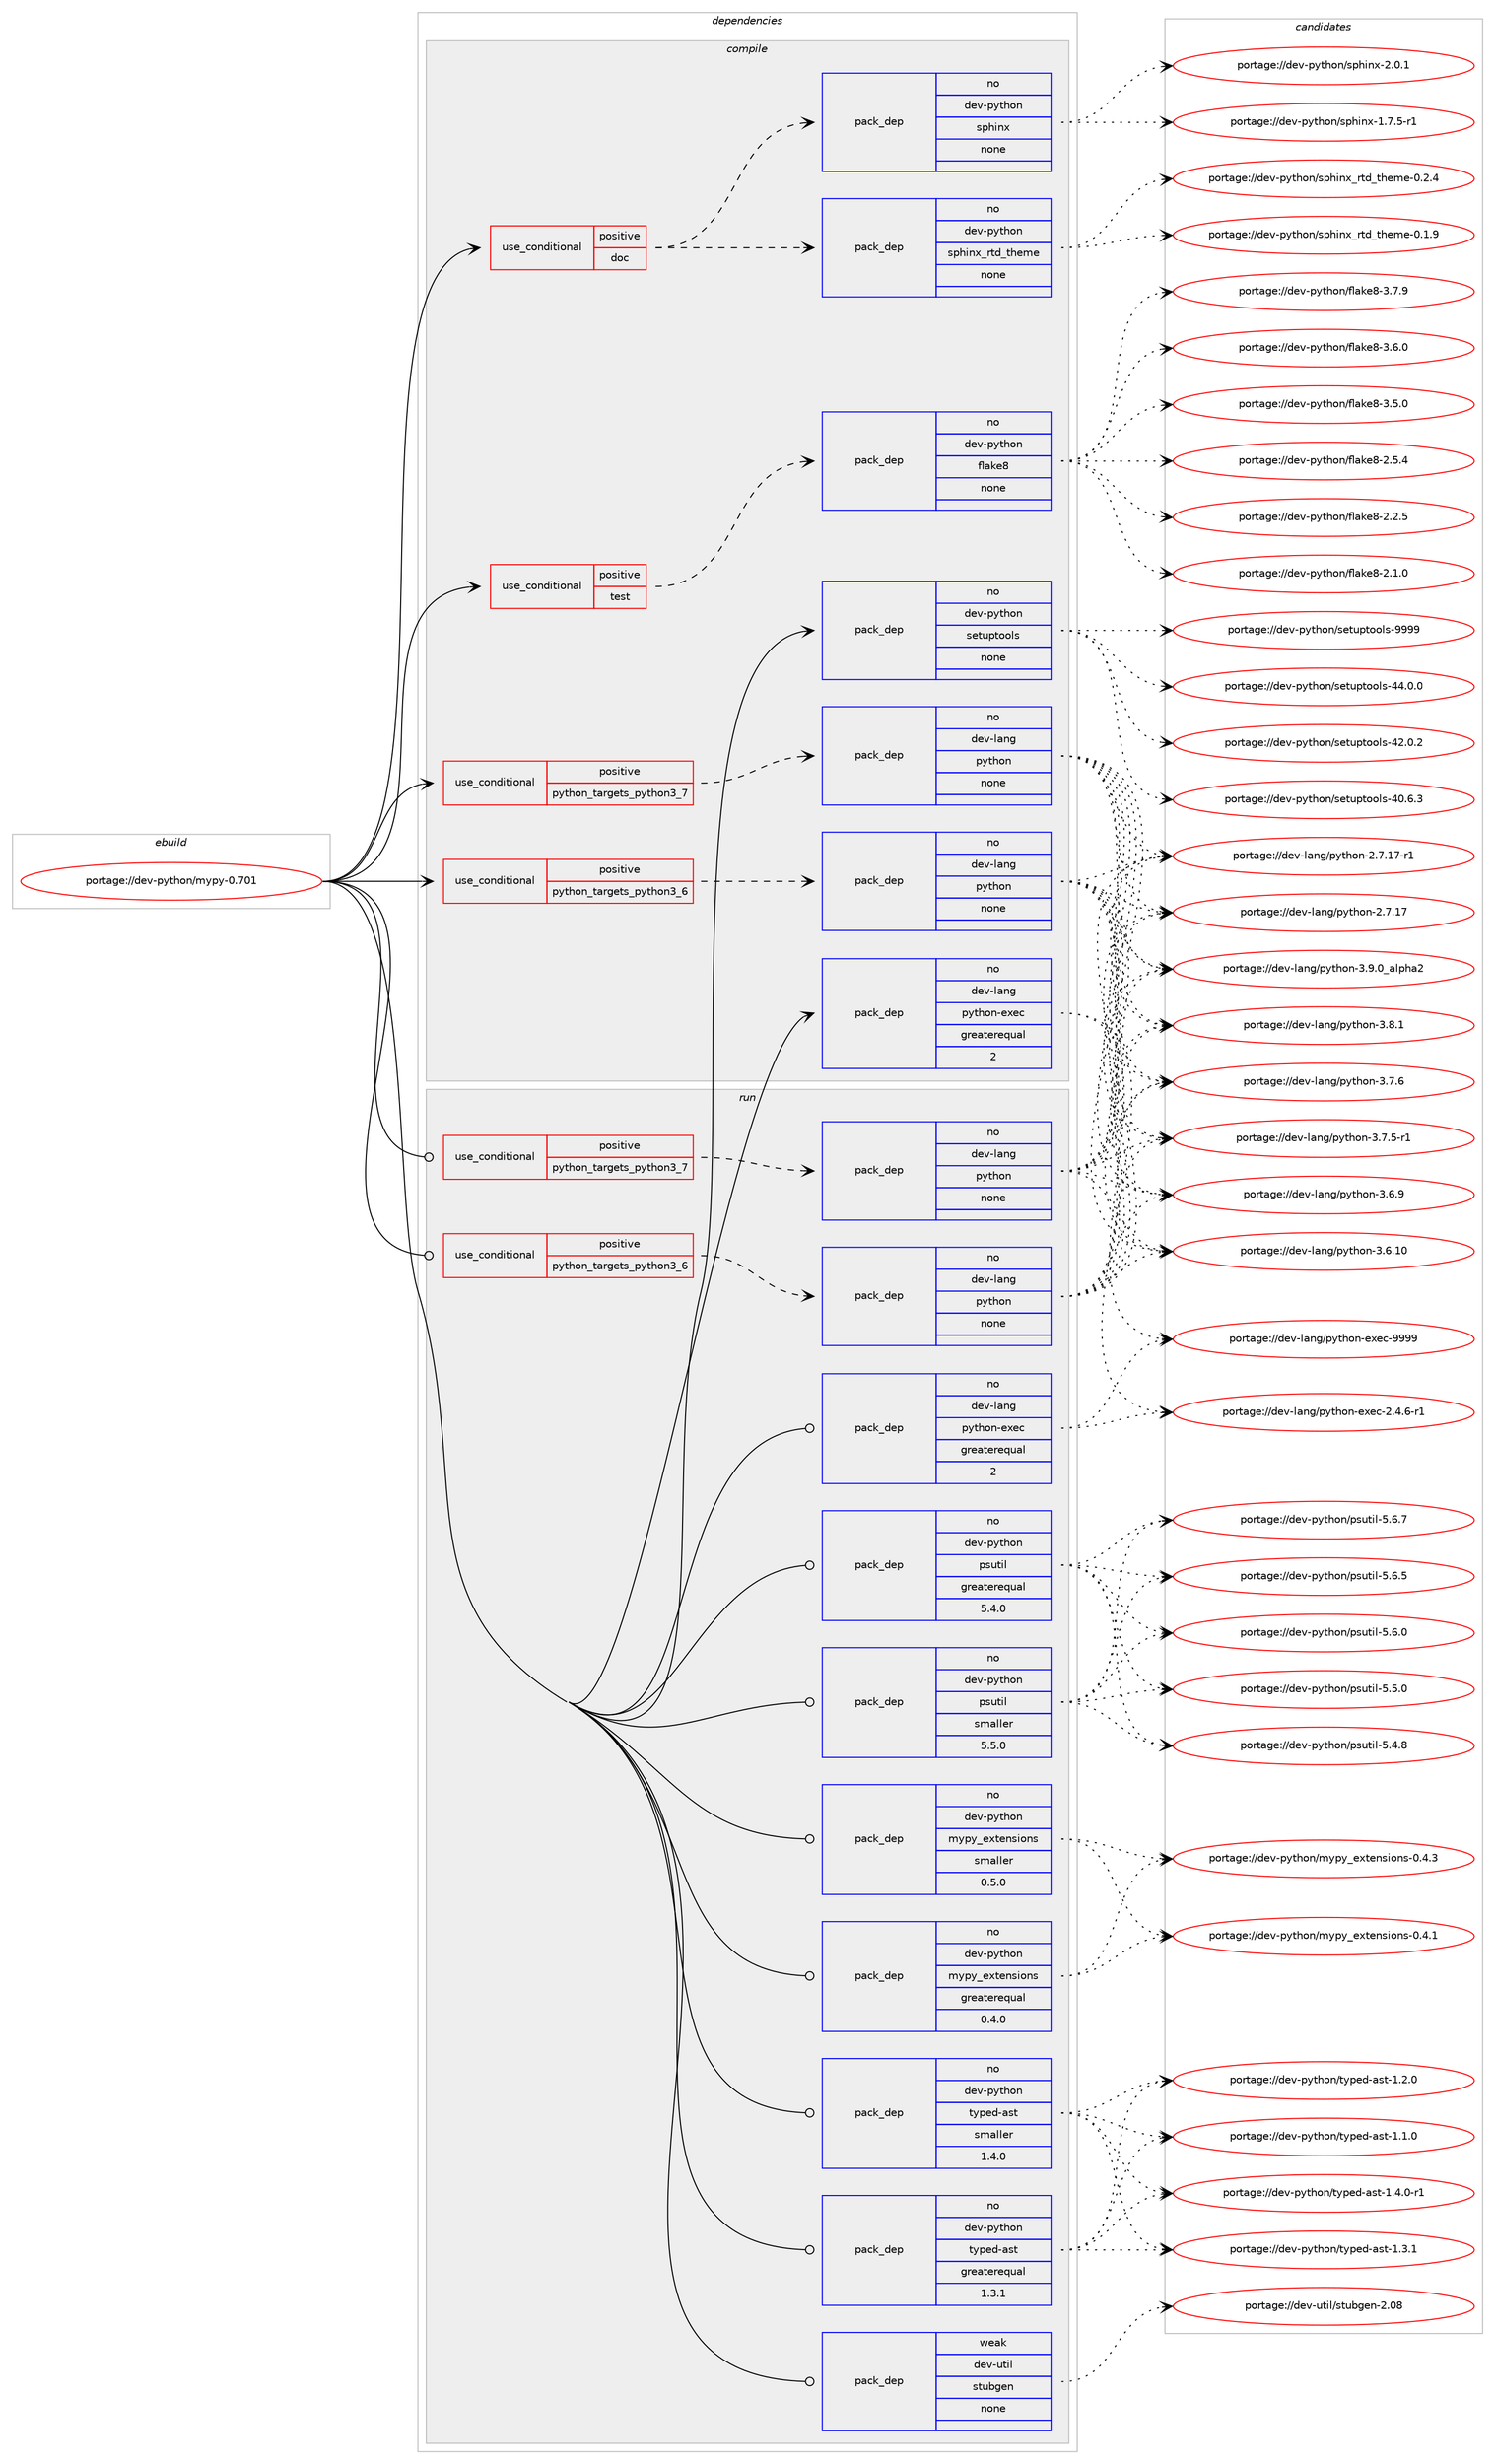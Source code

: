 digraph prolog {

# *************
# Graph options
# *************

newrank=true;
concentrate=true;
compound=true;
graph [rankdir=LR,fontname=Helvetica,fontsize=10,ranksep=1.5];#, ranksep=2.5, nodesep=0.2];
edge  [arrowhead=vee];
node  [fontname=Helvetica,fontsize=10];

# **********
# The ebuild
# **********

subgraph cluster_leftcol {
color=gray;
label=<<i>ebuild</i>>;
id [label="portage://dev-python/mypy-0.701", color=red, width=4, href="../dev-python/mypy-0.701.svg"];
}

# ****************
# The dependencies
# ****************

subgraph cluster_midcol {
color=gray;
label=<<i>dependencies</i>>;
subgraph cluster_compile {
fillcolor="#eeeeee";
style=filled;
label=<<i>compile</i>>;
subgraph cond112651 {
dependency449580 [label=<<TABLE BORDER="0" CELLBORDER="1" CELLSPACING="0" CELLPADDING="4"><TR><TD ROWSPAN="3" CELLPADDING="10">use_conditional</TD></TR><TR><TD>positive</TD></TR><TR><TD>doc</TD></TR></TABLE>>, shape=none, color=red];
subgraph pack331949 {
dependency449581 [label=<<TABLE BORDER="0" CELLBORDER="1" CELLSPACING="0" CELLPADDING="4" WIDTH="220"><TR><TD ROWSPAN="6" CELLPADDING="30">pack_dep</TD></TR><TR><TD WIDTH="110">no</TD></TR><TR><TD>dev-python</TD></TR><TR><TD>sphinx</TD></TR><TR><TD>none</TD></TR><TR><TD></TD></TR></TABLE>>, shape=none, color=blue];
}
dependency449580:e -> dependency449581:w [weight=20,style="dashed",arrowhead="vee"];
subgraph pack331950 {
dependency449582 [label=<<TABLE BORDER="0" CELLBORDER="1" CELLSPACING="0" CELLPADDING="4" WIDTH="220"><TR><TD ROWSPAN="6" CELLPADDING="30">pack_dep</TD></TR><TR><TD WIDTH="110">no</TD></TR><TR><TD>dev-python</TD></TR><TR><TD>sphinx_rtd_theme</TD></TR><TR><TD>none</TD></TR><TR><TD></TD></TR></TABLE>>, shape=none, color=blue];
}
dependency449580:e -> dependency449582:w [weight=20,style="dashed",arrowhead="vee"];
}
id:e -> dependency449580:w [weight=20,style="solid",arrowhead="vee"];
subgraph cond112652 {
dependency449583 [label=<<TABLE BORDER="0" CELLBORDER="1" CELLSPACING="0" CELLPADDING="4"><TR><TD ROWSPAN="3" CELLPADDING="10">use_conditional</TD></TR><TR><TD>positive</TD></TR><TR><TD>python_targets_python3_6</TD></TR></TABLE>>, shape=none, color=red];
subgraph pack331951 {
dependency449584 [label=<<TABLE BORDER="0" CELLBORDER="1" CELLSPACING="0" CELLPADDING="4" WIDTH="220"><TR><TD ROWSPAN="6" CELLPADDING="30">pack_dep</TD></TR><TR><TD WIDTH="110">no</TD></TR><TR><TD>dev-lang</TD></TR><TR><TD>python</TD></TR><TR><TD>none</TD></TR><TR><TD></TD></TR></TABLE>>, shape=none, color=blue];
}
dependency449583:e -> dependency449584:w [weight=20,style="dashed",arrowhead="vee"];
}
id:e -> dependency449583:w [weight=20,style="solid",arrowhead="vee"];
subgraph cond112653 {
dependency449585 [label=<<TABLE BORDER="0" CELLBORDER="1" CELLSPACING="0" CELLPADDING="4"><TR><TD ROWSPAN="3" CELLPADDING="10">use_conditional</TD></TR><TR><TD>positive</TD></TR><TR><TD>python_targets_python3_7</TD></TR></TABLE>>, shape=none, color=red];
subgraph pack331952 {
dependency449586 [label=<<TABLE BORDER="0" CELLBORDER="1" CELLSPACING="0" CELLPADDING="4" WIDTH="220"><TR><TD ROWSPAN="6" CELLPADDING="30">pack_dep</TD></TR><TR><TD WIDTH="110">no</TD></TR><TR><TD>dev-lang</TD></TR><TR><TD>python</TD></TR><TR><TD>none</TD></TR><TR><TD></TD></TR></TABLE>>, shape=none, color=blue];
}
dependency449585:e -> dependency449586:w [weight=20,style="dashed",arrowhead="vee"];
}
id:e -> dependency449585:w [weight=20,style="solid",arrowhead="vee"];
subgraph cond112654 {
dependency449587 [label=<<TABLE BORDER="0" CELLBORDER="1" CELLSPACING="0" CELLPADDING="4"><TR><TD ROWSPAN="3" CELLPADDING="10">use_conditional</TD></TR><TR><TD>positive</TD></TR><TR><TD>test</TD></TR></TABLE>>, shape=none, color=red];
subgraph pack331953 {
dependency449588 [label=<<TABLE BORDER="0" CELLBORDER="1" CELLSPACING="0" CELLPADDING="4" WIDTH="220"><TR><TD ROWSPAN="6" CELLPADDING="30">pack_dep</TD></TR><TR><TD WIDTH="110">no</TD></TR><TR><TD>dev-python</TD></TR><TR><TD>flake8</TD></TR><TR><TD>none</TD></TR><TR><TD></TD></TR></TABLE>>, shape=none, color=blue];
}
dependency449587:e -> dependency449588:w [weight=20,style="dashed",arrowhead="vee"];
}
id:e -> dependency449587:w [weight=20,style="solid",arrowhead="vee"];
subgraph pack331954 {
dependency449589 [label=<<TABLE BORDER="0" CELLBORDER="1" CELLSPACING="0" CELLPADDING="4" WIDTH="220"><TR><TD ROWSPAN="6" CELLPADDING="30">pack_dep</TD></TR><TR><TD WIDTH="110">no</TD></TR><TR><TD>dev-lang</TD></TR><TR><TD>python-exec</TD></TR><TR><TD>greaterequal</TD></TR><TR><TD>2</TD></TR></TABLE>>, shape=none, color=blue];
}
id:e -> dependency449589:w [weight=20,style="solid",arrowhead="vee"];
subgraph pack331955 {
dependency449590 [label=<<TABLE BORDER="0" CELLBORDER="1" CELLSPACING="0" CELLPADDING="4" WIDTH="220"><TR><TD ROWSPAN="6" CELLPADDING="30">pack_dep</TD></TR><TR><TD WIDTH="110">no</TD></TR><TR><TD>dev-python</TD></TR><TR><TD>setuptools</TD></TR><TR><TD>none</TD></TR><TR><TD></TD></TR></TABLE>>, shape=none, color=blue];
}
id:e -> dependency449590:w [weight=20,style="solid",arrowhead="vee"];
}
subgraph cluster_compileandrun {
fillcolor="#eeeeee";
style=filled;
label=<<i>compile and run</i>>;
}
subgraph cluster_run {
fillcolor="#eeeeee";
style=filled;
label=<<i>run</i>>;
subgraph cond112655 {
dependency449591 [label=<<TABLE BORDER="0" CELLBORDER="1" CELLSPACING="0" CELLPADDING="4"><TR><TD ROWSPAN="3" CELLPADDING="10">use_conditional</TD></TR><TR><TD>positive</TD></TR><TR><TD>python_targets_python3_6</TD></TR></TABLE>>, shape=none, color=red];
subgraph pack331956 {
dependency449592 [label=<<TABLE BORDER="0" CELLBORDER="1" CELLSPACING="0" CELLPADDING="4" WIDTH="220"><TR><TD ROWSPAN="6" CELLPADDING="30">pack_dep</TD></TR><TR><TD WIDTH="110">no</TD></TR><TR><TD>dev-lang</TD></TR><TR><TD>python</TD></TR><TR><TD>none</TD></TR><TR><TD></TD></TR></TABLE>>, shape=none, color=blue];
}
dependency449591:e -> dependency449592:w [weight=20,style="dashed",arrowhead="vee"];
}
id:e -> dependency449591:w [weight=20,style="solid",arrowhead="odot"];
subgraph cond112656 {
dependency449593 [label=<<TABLE BORDER="0" CELLBORDER="1" CELLSPACING="0" CELLPADDING="4"><TR><TD ROWSPAN="3" CELLPADDING="10">use_conditional</TD></TR><TR><TD>positive</TD></TR><TR><TD>python_targets_python3_7</TD></TR></TABLE>>, shape=none, color=red];
subgraph pack331957 {
dependency449594 [label=<<TABLE BORDER="0" CELLBORDER="1" CELLSPACING="0" CELLPADDING="4" WIDTH="220"><TR><TD ROWSPAN="6" CELLPADDING="30">pack_dep</TD></TR><TR><TD WIDTH="110">no</TD></TR><TR><TD>dev-lang</TD></TR><TR><TD>python</TD></TR><TR><TD>none</TD></TR><TR><TD></TD></TR></TABLE>>, shape=none, color=blue];
}
dependency449593:e -> dependency449594:w [weight=20,style="dashed",arrowhead="vee"];
}
id:e -> dependency449593:w [weight=20,style="solid",arrowhead="odot"];
subgraph pack331958 {
dependency449595 [label=<<TABLE BORDER="0" CELLBORDER="1" CELLSPACING="0" CELLPADDING="4" WIDTH="220"><TR><TD ROWSPAN="6" CELLPADDING="30">pack_dep</TD></TR><TR><TD WIDTH="110">no</TD></TR><TR><TD>dev-lang</TD></TR><TR><TD>python-exec</TD></TR><TR><TD>greaterequal</TD></TR><TR><TD>2</TD></TR></TABLE>>, shape=none, color=blue];
}
id:e -> dependency449595:w [weight=20,style="solid",arrowhead="odot"];
subgraph pack331959 {
dependency449596 [label=<<TABLE BORDER="0" CELLBORDER="1" CELLSPACING="0" CELLPADDING="4" WIDTH="220"><TR><TD ROWSPAN="6" CELLPADDING="30">pack_dep</TD></TR><TR><TD WIDTH="110">no</TD></TR><TR><TD>dev-python</TD></TR><TR><TD>mypy_extensions</TD></TR><TR><TD>greaterequal</TD></TR><TR><TD>0.4.0</TD></TR></TABLE>>, shape=none, color=blue];
}
id:e -> dependency449596:w [weight=20,style="solid",arrowhead="odot"];
subgraph pack331960 {
dependency449597 [label=<<TABLE BORDER="0" CELLBORDER="1" CELLSPACING="0" CELLPADDING="4" WIDTH="220"><TR><TD ROWSPAN="6" CELLPADDING="30">pack_dep</TD></TR><TR><TD WIDTH="110">no</TD></TR><TR><TD>dev-python</TD></TR><TR><TD>mypy_extensions</TD></TR><TR><TD>smaller</TD></TR><TR><TD>0.5.0</TD></TR></TABLE>>, shape=none, color=blue];
}
id:e -> dependency449597:w [weight=20,style="solid",arrowhead="odot"];
subgraph pack331961 {
dependency449598 [label=<<TABLE BORDER="0" CELLBORDER="1" CELLSPACING="0" CELLPADDING="4" WIDTH="220"><TR><TD ROWSPAN="6" CELLPADDING="30">pack_dep</TD></TR><TR><TD WIDTH="110">no</TD></TR><TR><TD>dev-python</TD></TR><TR><TD>psutil</TD></TR><TR><TD>greaterequal</TD></TR><TR><TD>5.4.0</TD></TR></TABLE>>, shape=none, color=blue];
}
id:e -> dependency449598:w [weight=20,style="solid",arrowhead="odot"];
subgraph pack331962 {
dependency449599 [label=<<TABLE BORDER="0" CELLBORDER="1" CELLSPACING="0" CELLPADDING="4" WIDTH="220"><TR><TD ROWSPAN="6" CELLPADDING="30">pack_dep</TD></TR><TR><TD WIDTH="110">no</TD></TR><TR><TD>dev-python</TD></TR><TR><TD>psutil</TD></TR><TR><TD>smaller</TD></TR><TR><TD>5.5.0</TD></TR></TABLE>>, shape=none, color=blue];
}
id:e -> dependency449599:w [weight=20,style="solid",arrowhead="odot"];
subgraph pack331963 {
dependency449600 [label=<<TABLE BORDER="0" CELLBORDER="1" CELLSPACING="0" CELLPADDING="4" WIDTH="220"><TR><TD ROWSPAN="6" CELLPADDING="30">pack_dep</TD></TR><TR><TD WIDTH="110">no</TD></TR><TR><TD>dev-python</TD></TR><TR><TD>typed-ast</TD></TR><TR><TD>greaterequal</TD></TR><TR><TD>1.3.1</TD></TR></TABLE>>, shape=none, color=blue];
}
id:e -> dependency449600:w [weight=20,style="solid",arrowhead="odot"];
subgraph pack331964 {
dependency449601 [label=<<TABLE BORDER="0" CELLBORDER="1" CELLSPACING="0" CELLPADDING="4" WIDTH="220"><TR><TD ROWSPAN="6" CELLPADDING="30">pack_dep</TD></TR><TR><TD WIDTH="110">no</TD></TR><TR><TD>dev-python</TD></TR><TR><TD>typed-ast</TD></TR><TR><TD>smaller</TD></TR><TR><TD>1.4.0</TD></TR></TABLE>>, shape=none, color=blue];
}
id:e -> dependency449601:w [weight=20,style="solid",arrowhead="odot"];
subgraph pack331965 {
dependency449602 [label=<<TABLE BORDER="0" CELLBORDER="1" CELLSPACING="0" CELLPADDING="4" WIDTH="220"><TR><TD ROWSPAN="6" CELLPADDING="30">pack_dep</TD></TR><TR><TD WIDTH="110">weak</TD></TR><TR><TD>dev-util</TD></TR><TR><TD>stubgen</TD></TR><TR><TD>none</TD></TR><TR><TD></TD></TR></TABLE>>, shape=none, color=blue];
}
id:e -> dependency449602:w [weight=20,style="solid",arrowhead="odot"];
}
}

# **************
# The candidates
# **************

subgraph cluster_choices {
rank=same;
color=gray;
label=<<i>candidates</i>>;

subgraph choice331949 {
color=black;
nodesep=1;
choice1001011184511212111610411111047115112104105110120455046484649 [label="portage://dev-python/sphinx-2.0.1", color=red, width=4,href="../dev-python/sphinx-2.0.1.svg"];
choice10010111845112121116104111110471151121041051101204549465546534511449 [label="portage://dev-python/sphinx-1.7.5-r1", color=red, width=4,href="../dev-python/sphinx-1.7.5-r1.svg"];
dependency449581:e -> choice1001011184511212111610411111047115112104105110120455046484649:w [style=dotted,weight="100"];
dependency449581:e -> choice10010111845112121116104111110471151121041051101204549465546534511449:w [style=dotted,weight="100"];
}
subgraph choice331950 {
color=black;
nodesep=1;
choice10010111845112121116104111110471151121041051101209511411610095116104101109101454846504652 [label="portage://dev-python/sphinx_rtd_theme-0.2.4", color=red, width=4,href="../dev-python/sphinx_rtd_theme-0.2.4.svg"];
choice10010111845112121116104111110471151121041051101209511411610095116104101109101454846494657 [label="portage://dev-python/sphinx_rtd_theme-0.1.9", color=red, width=4,href="../dev-python/sphinx_rtd_theme-0.1.9.svg"];
dependency449582:e -> choice10010111845112121116104111110471151121041051101209511411610095116104101109101454846504652:w [style=dotted,weight="100"];
dependency449582:e -> choice10010111845112121116104111110471151121041051101209511411610095116104101109101454846494657:w [style=dotted,weight="100"];
}
subgraph choice331951 {
color=black;
nodesep=1;
choice10010111845108971101034711212111610411111045514657464895971081121049750 [label="portage://dev-lang/python-3.9.0_alpha2", color=red, width=4,href="../dev-lang/python-3.9.0_alpha2.svg"];
choice100101118451089711010347112121116104111110455146564649 [label="portage://dev-lang/python-3.8.1", color=red, width=4,href="../dev-lang/python-3.8.1.svg"];
choice100101118451089711010347112121116104111110455146554654 [label="portage://dev-lang/python-3.7.6", color=red, width=4,href="../dev-lang/python-3.7.6.svg"];
choice1001011184510897110103471121211161041111104551465546534511449 [label="portage://dev-lang/python-3.7.5-r1", color=red, width=4,href="../dev-lang/python-3.7.5-r1.svg"];
choice100101118451089711010347112121116104111110455146544657 [label="portage://dev-lang/python-3.6.9", color=red, width=4,href="../dev-lang/python-3.6.9.svg"];
choice10010111845108971101034711212111610411111045514654464948 [label="portage://dev-lang/python-3.6.10", color=red, width=4,href="../dev-lang/python-3.6.10.svg"];
choice100101118451089711010347112121116104111110455046554649554511449 [label="portage://dev-lang/python-2.7.17-r1", color=red, width=4,href="../dev-lang/python-2.7.17-r1.svg"];
choice10010111845108971101034711212111610411111045504655464955 [label="portage://dev-lang/python-2.7.17", color=red, width=4,href="../dev-lang/python-2.7.17.svg"];
dependency449584:e -> choice10010111845108971101034711212111610411111045514657464895971081121049750:w [style=dotted,weight="100"];
dependency449584:e -> choice100101118451089711010347112121116104111110455146564649:w [style=dotted,weight="100"];
dependency449584:e -> choice100101118451089711010347112121116104111110455146554654:w [style=dotted,weight="100"];
dependency449584:e -> choice1001011184510897110103471121211161041111104551465546534511449:w [style=dotted,weight="100"];
dependency449584:e -> choice100101118451089711010347112121116104111110455146544657:w [style=dotted,weight="100"];
dependency449584:e -> choice10010111845108971101034711212111610411111045514654464948:w [style=dotted,weight="100"];
dependency449584:e -> choice100101118451089711010347112121116104111110455046554649554511449:w [style=dotted,weight="100"];
dependency449584:e -> choice10010111845108971101034711212111610411111045504655464955:w [style=dotted,weight="100"];
}
subgraph choice331952 {
color=black;
nodesep=1;
choice10010111845108971101034711212111610411111045514657464895971081121049750 [label="portage://dev-lang/python-3.9.0_alpha2", color=red, width=4,href="../dev-lang/python-3.9.0_alpha2.svg"];
choice100101118451089711010347112121116104111110455146564649 [label="portage://dev-lang/python-3.8.1", color=red, width=4,href="../dev-lang/python-3.8.1.svg"];
choice100101118451089711010347112121116104111110455146554654 [label="portage://dev-lang/python-3.7.6", color=red, width=4,href="../dev-lang/python-3.7.6.svg"];
choice1001011184510897110103471121211161041111104551465546534511449 [label="portage://dev-lang/python-3.7.5-r1", color=red, width=4,href="../dev-lang/python-3.7.5-r1.svg"];
choice100101118451089711010347112121116104111110455146544657 [label="portage://dev-lang/python-3.6.9", color=red, width=4,href="../dev-lang/python-3.6.9.svg"];
choice10010111845108971101034711212111610411111045514654464948 [label="portage://dev-lang/python-3.6.10", color=red, width=4,href="../dev-lang/python-3.6.10.svg"];
choice100101118451089711010347112121116104111110455046554649554511449 [label="portage://dev-lang/python-2.7.17-r1", color=red, width=4,href="../dev-lang/python-2.7.17-r1.svg"];
choice10010111845108971101034711212111610411111045504655464955 [label="portage://dev-lang/python-2.7.17", color=red, width=4,href="../dev-lang/python-2.7.17.svg"];
dependency449586:e -> choice10010111845108971101034711212111610411111045514657464895971081121049750:w [style=dotted,weight="100"];
dependency449586:e -> choice100101118451089711010347112121116104111110455146564649:w [style=dotted,weight="100"];
dependency449586:e -> choice100101118451089711010347112121116104111110455146554654:w [style=dotted,weight="100"];
dependency449586:e -> choice1001011184510897110103471121211161041111104551465546534511449:w [style=dotted,weight="100"];
dependency449586:e -> choice100101118451089711010347112121116104111110455146544657:w [style=dotted,weight="100"];
dependency449586:e -> choice10010111845108971101034711212111610411111045514654464948:w [style=dotted,weight="100"];
dependency449586:e -> choice100101118451089711010347112121116104111110455046554649554511449:w [style=dotted,weight="100"];
dependency449586:e -> choice10010111845108971101034711212111610411111045504655464955:w [style=dotted,weight="100"];
}
subgraph choice331953 {
color=black;
nodesep=1;
choice10010111845112121116104111110471021089710710156455146554657 [label="portage://dev-python/flake8-3.7.9", color=red, width=4,href="../dev-python/flake8-3.7.9.svg"];
choice10010111845112121116104111110471021089710710156455146544648 [label="portage://dev-python/flake8-3.6.0", color=red, width=4,href="../dev-python/flake8-3.6.0.svg"];
choice10010111845112121116104111110471021089710710156455146534648 [label="portage://dev-python/flake8-3.5.0", color=red, width=4,href="../dev-python/flake8-3.5.0.svg"];
choice10010111845112121116104111110471021089710710156455046534652 [label="portage://dev-python/flake8-2.5.4", color=red, width=4,href="../dev-python/flake8-2.5.4.svg"];
choice10010111845112121116104111110471021089710710156455046504653 [label="portage://dev-python/flake8-2.2.5", color=red, width=4,href="../dev-python/flake8-2.2.5.svg"];
choice10010111845112121116104111110471021089710710156455046494648 [label="portage://dev-python/flake8-2.1.0", color=red, width=4,href="../dev-python/flake8-2.1.0.svg"];
dependency449588:e -> choice10010111845112121116104111110471021089710710156455146554657:w [style=dotted,weight="100"];
dependency449588:e -> choice10010111845112121116104111110471021089710710156455146544648:w [style=dotted,weight="100"];
dependency449588:e -> choice10010111845112121116104111110471021089710710156455146534648:w [style=dotted,weight="100"];
dependency449588:e -> choice10010111845112121116104111110471021089710710156455046534652:w [style=dotted,weight="100"];
dependency449588:e -> choice10010111845112121116104111110471021089710710156455046504653:w [style=dotted,weight="100"];
dependency449588:e -> choice10010111845112121116104111110471021089710710156455046494648:w [style=dotted,weight="100"];
}
subgraph choice331954 {
color=black;
nodesep=1;
choice10010111845108971101034711212111610411111045101120101994557575757 [label="portage://dev-lang/python-exec-9999", color=red, width=4,href="../dev-lang/python-exec-9999.svg"];
choice10010111845108971101034711212111610411111045101120101994550465246544511449 [label="portage://dev-lang/python-exec-2.4.6-r1", color=red, width=4,href="../dev-lang/python-exec-2.4.6-r1.svg"];
dependency449589:e -> choice10010111845108971101034711212111610411111045101120101994557575757:w [style=dotted,weight="100"];
dependency449589:e -> choice10010111845108971101034711212111610411111045101120101994550465246544511449:w [style=dotted,weight="100"];
}
subgraph choice331955 {
color=black;
nodesep=1;
choice10010111845112121116104111110471151011161171121161111111081154557575757 [label="portage://dev-python/setuptools-9999", color=red, width=4,href="../dev-python/setuptools-9999.svg"];
choice100101118451121211161041111104711510111611711211611111110811545525246484648 [label="portage://dev-python/setuptools-44.0.0", color=red, width=4,href="../dev-python/setuptools-44.0.0.svg"];
choice100101118451121211161041111104711510111611711211611111110811545525046484650 [label="portage://dev-python/setuptools-42.0.2", color=red, width=4,href="../dev-python/setuptools-42.0.2.svg"];
choice100101118451121211161041111104711510111611711211611111110811545524846544651 [label="portage://dev-python/setuptools-40.6.3", color=red, width=4,href="../dev-python/setuptools-40.6.3.svg"];
dependency449590:e -> choice10010111845112121116104111110471151011161171121161111111081154557575757:w [style=dotted,weight="100"];
dependency449590:e -> choice100101118451121211161041111104711510111611711211611111110811545525246484648:w [style=dotted,weight="100"];
dependency449590:e -> choice100101118451121211161041111104711510111611711211611111110811545525046484650:w [style=dotted,weight="100"];
dependency449590:e -> choice100101118451121211161041111104711510111611711211611111110811545524846544651:w [style=dotted,weight="100"];
}
subgraph choice331956 {
color=black;
nodesep=1;
choice10010111845108971101034711212111610411111045514657464895971081121049750 [label="portage://dev-lang/python-3.9.0_alpha2", color=red, width=4,href="../dev-lang/python-3.9.0_alpha2.svg"];
choice100101118451089711010347112121116104111110455146564649 [label="portage://dev-lang/python-3.8.1", color=red, width=4,href="../dev-lang/python-3.8.1.svg"];
choice100101118451089711010347112121116104111110455146554654 [label="portage://dev-lang/python-3.7.6", color=red, width=4,href="../dev-lang/python-3.7.6.svg"];
choice1001011184510897110103471121211161041111104551465546534511449 [label="portage://dev-lang/python-3.7.5-r1", color=red, width=4,href="../dev-lang/python-3.7.5-r1.svg"];
choice100101118451089711010347112121116104111110455146544657 [label="portage://dev-lang/python-3.6.9", color=red, width=4,href="../dev-lang/python-3.6.9.svg"];
choice10010111845108971101034711212111610411111045514654464948 [label="portage://dev-lang/python-3.6.10", color=red, width=4,href="../dev-lang/python-3.6.10.svg"];
choice100101118451089711010347112121116104111110455046554649554511449 [label="portage://dev-lang/python-2.7.17-r1", color=red, width=4,href="../dev-lang/python-2.7.17-r1.svg"];
choice10010111845108971101034711212111610411111045504655464955 [label="portage://dev-lang/python-2.7.17", color=red, width=4,href="../dev-lang/python-2.7.17.svg"];
dependency449592:e -> choice10010111845108971101034711212111610411111045514657464895971081121049750:w [style=dotted,weight="100"];
dependency449592:e -> choice100101118451089711010347112121116104111110455146564649:w [style=dotted,weight="100"];
dependency449592:e -> choice100101118451089711010347112121116104111110455146554654:w [style=dotted,weight="100"];
dependency449592:e -> choice1001011184510897110103471121211161041111104551465546534511449:w [style=dotted,weight="100"];
dependency449592:e -> choice100101118451089711010347112121116104111110455146544657:w [style=dotted,weight="100"];
dependency449592:e -> choice10010111845108971101034711212111610411111045514654464948:w [style=dotted,weight="100"];
dependency449592:e -> choice100101118451089711010347112121116104111110455046554649554511449:w [style=dotted,weight="100"];
dependency449592:e -> choice10010111845108971101034711212111610411111045504655464955:w [style=dotted,weight="100"];
}
subgraph choice331957 {
color=black;
nodesep=1;
choice10010111845108971101034711212111610411111045514657464895971081121049750 [label="portage://dev-lang/python-3.9.0_alpha2", color=red, width=4,href="../dev-lang/python-3.9.0_alpha2.svg"];
choice100101118451089711010347112121116104111110455146564649 [label="portage://dev-lang/python-3.8.1", color=red, width=4,href="../dev-lang/python-3.8.1.svg"];
choice100101118451089711010347112121116104111110455146554654 [label="portage://dev-lang/python-3.7.6", color=red, width=4,href="../dev-lang/python-3.7.6.svg"];
choice1001011184510897110103471121211161041111104551465546534511449 [label="portage://dev-lang/python-3.7.5-r1", color=red, width=4,href="../dev-lang/python-3.7.5-r1.svg"];
choice100101118451089711010347112121116104111110455146544657 [label="portage://dev-lang/python-3.6.9", color=red, width=4,href="../dev-lang/python-3.6.9.svg"];
choice10010111845108971101034711212111610411111045514654464948 [label="portage://dev-lang/python-3.6.10", color=red, width=4,href="../dev-lang/python-3.6.10.svg"];
choice100101118451089711010347112121116104111110455046554649554511449 [label="portage://dev-lang/python-2.7.17-r1", color=red, width=4,href="../dev-lang/python-2.7.17-r1.svg"];
choice10010111845108971101034711212111610411111045504655464955 [label="portage://dev-lang/python-2.7.17", color=red, width=4,href="../dev-lang/python-2.7.17.svg"];
dependency449594:e -> choice10010111845108971101034711212111610411111045514657464895971081121049750:w [style=dotted,weight="100"];
dependency449594:e -> choice100101118451089711010347112121116104111110455146564649:w [style=dotted,weight="100"];
dependency449594:e -> choice100101118451089711010347112121116104111110455146554654:w [style=dotted,weight="100"];
dependency449594:e -> choice1001011184510897110103471121211161041111104551465546534511449:w [style=dotted,weight="100"];
dependency449594:e -> choice100101118451089711010347112121116104111110455146544657:w [style=dotted,weight="100"];
dependency449594:e -> choice10010111845108971101034711212111610411111045514654464948:w [style=dotted,weight="100"];
dependency449594:e -> choice100101118451089711010347112121116104111110455046554649554511449:w [style=dotted,weight="100"];
dependency449594:e -> choice10010111845108971101034711212111610411111045504655464955:w [style=dotted,weight="100"];
}
subgraph choice331958 {
color=black;
nodesep=1;
choice10010111845108971101034711212111610411111045101120101994557575757 [label="portage://dev-lang/python-exec-9999", color=red, width=4,href="../dev-lang/python-exec-9999.svg"];
choice10010111845108971101034711212111610411111045101120101994550465246544511449 [label="portage://dev-lang/python-exec-2.4.6-r1", color=red, width=4,href="../dev-lang/python-exec-2.4.6-r1.svg"];
dependency449595:e -> choice10010111845108971101034711212111610411111045101120101994557575757:w [style=dotted,weight="100"];
dependency449595:e -> choice10010111845108971101034711212111610411111045101120101994550465246544511449:w [style=dotted,weight="100"];
}
subgraph choice331959 {
color=black;
nodesep=1;
choice100101118451121211161041111104710912111212195101120116101110115105111110115454846524651 [label="portage://dev-python/mypy_extensions-0.4.3", color=red, width=4,href="../dev-python/mypy_extensions-0.4.3.svg"];
choice100101118451121211161041111104710912111212195101120116101110115105111110115454846524649 [label="portage://dev-python/mypy_extensions-0.4.1", color=red, width=4,href="../dev-python/mypy_extensions-0.4.1.svg"];
dependency449596:e -> choice100101118451121211161041111104710912111212195101120116101110115105111110115454846524651:w [style=dotted,weight="100"];
dependency449596:e -> choice100101118451121211161041111104710912111212195101120116101110115105111110115454846524649:w [style=dotted,weight="100"];
}
subgraph choice331960 {
color=black;
nodesep=1;
choice100101118451121211161041111104710912111212195101120116101110115105111110115454846524651 [label="portage://dev-python/mypy_extensions-0.4.3", color=red, width=4,href="../dev-python/mypy_extensions-0.4.3.svg"];
choice100101118451121211161041111104710912111212195101120116101110115105111110115454846524649 [label="portage://dev-python/mypy_extensions-0.4.1", color=red, width=4,href="../dev-python/mypy_extensions-0.4.1.svg"];
dependency449597:e -> choice100101118451121211161041111104710912111212195101120116101110115105111110115454846524651:w [style=dotted,weight="100"];
dependency449597:e -> choice100101118451121211161041111104710912111212195101120116101110115105111110115454846524649:w [style=dotted,weight="100"];
}
subgraph choice331961 {
color=black;
nodesep=1;
choice1001011184511212111610411111047112115117116105108455346544655 [label="portage://dev-python/psutil-5.6.7", color=red, width=4,href="../dev-python/psutil-5.6.7.svg"];
choice1001011184511212111610411111047112115117116105108455346544653 [label="portage://dev-python/psutil-5.6.5", color=red, width=4,href="../dev-python/psutil-5.6.5.svg"];
choice1001011184511212111610411111047112115117116105108455346544648 [label="portage://dev-python/psutil-5.6.0", color=red, width=4,href="../dev-python/psutil-5.6.0.svg"];
choice1001011184511212111610411111047112115117116105108455346534648 [label="portage://dev-python/psutil-5.5.0", color=red, width=4,href="../dev-python/psutil-5.5.0.svg"];
choice1001011184511212111610411111047112115117116105108455346524656 [label="portage://dev-python/psutil-5.4.8", color=red, width=4,href="../dev-python/psutil-5.4.8.svg"];
dependency449598:e -> choice1001011184511212111610411111047112115117116105108455346544655:w [style=dotted,weight="100"];
dependency449598:e -> choice1001011184511212111610411111047112115117116105108455346544653:w [style=dotted,weight="100"];
dependency449598:e -> choice1001011184511212111610411111047112115117116105108455346544648:w [style=dotted,weight="100"];
dependency449598:e -> choice1001011184511212111610411111047112115117116105108455346534648:w [style=dotted,weight="100"];
dependency449598:e -> choice1001011184511212111610411111047112115117116105108455346524656:w [style=dotted,weight="100"];
}
subgraph choice331962 {
color=black;
nodesep=1;
choice1001011184511212111610411111047112115117116105108455346544655 [label="portage://dev-python/psutil-5.6.7", color=red, width=4,href="../dev-python/psutil-5.6.7.svg"];
choice1001011184511212111610411111047112115117116105108455346544653 [label="portage://dev-python/psutil-5.6.5", color=red, width=4,href="../dev-python/psutil-5.6.5.svg"];
choice1001011184511212111610411111047112115117116105108455346544648 [label="portage://dev-python/psutil-5.6.0", color=red, width=4,href="../dev-python/psutil-5.6.0.svg"];
choice1001011184511212111610411111047112115117116105108455346534648 [label="portage://dev-python/psutil-5.5.0", color=red, width=4,href="../dev-python/psutil-5.5.0.svg"];
choice1001011184511212111610411111047112115117116105108455346524656 [label="portage://dev-python/psutil-5.4.8", color=red, width=4,href="../dev-python/psutil-5.4.8.svg"];
dependency449599:e -> choice1001011184511212111610411111047112115117116105108455346544655:w [style=dotted,weight="100"];
dependency449599:e -> choice1001011184511212111610411111047112115117116105108455346544653:w [style=dotted,weight="100"];
dependency449599:e -> choice1001011184511212111610411111047112115117116105108455346544648:w [style=dotted,weight="100"];
dependency449599:e -> choice1001011184511212111610411111047112115117116105108455346534648:w [style=dotted,weight="100"];
dependency449599:e -> choice1001011184511212111610411111047112115117116105108455346524656:w [style=dotted,weight="100"];
}
subgraph choice331963 {
color=black;
nodesep=1;
choice100101118451121211161041111104711612111210110045971151164549465246484511449 [label="portage://dev-python/typed-ast-1.4.0-r1", color=red, width=4,href="../dev-python/typed-ast-1.4.0-r1.svg"];
choice10010111845112121116104111110471161211121011004597115116454946514649 [label="portage://dev-python/typed-ast-1.3.1", color=red, width=4,href="../dev-python/typed-ast-1.3.1.svg"];
choice10010111845112121116104111110471161211121011004597115116454946504648 [label="portage://dev-python/typed-ast-1.2.0", color=red, width=4,href="../dev-python/typed-ast-1.2.0.svg"];
choice10010111845112121116104111110471161211121011004597115116454946494648 [label="portage://dev-python/typed-ast-1.1.0", color=red, width=4,href="../dev-python/typed-ast-1.1.0.svg"];
dependency449600:e -> choice100101118451121211161041111104711612111210110045971151164549465246484511449:w [style=dotted,weight="100"];
dependency449600:e -> choice10010111845112121116104111110471161211121011004597115116454946514649:w [style=dotted,weight="100"];
dependency449600:e -> choice10010111845112121116104111110471161211121011004597115116454946504648:w [style=dotted,weight="100"];
dependency449600:e -> choice10010111845112121116104111110471161211121011004597115116454946494648:w [style=dotted,weight="100"];
}
subgraph choice331964 {
color=black;
nodesep=1;
choice100101118451121211161041111104711612111210110045971151164549465246484511449 [label="portage://dev-python/typed-ast-1.4.0-r1", color=red, width=4,href="../dev-python/typed-ast-1.4.0-r1.svg"];
choice10010111845112121116104111110471161211121011004597115116454946514649 [label="portage://dev-python/typed-ast-1.3.1", color=red, width=4,href="../dev-python/typed-ast-1.3.1.svg"];
choice10010111845112121116104111110471161211121011004597115116454946504648 [label="portage://dev-python/typed-ast-1.2.0", color=red, width=4,href="../dev-python/typed-ast-1.2.0.svg"];
choice10010111845112121116104111110471161211121011004597115116454946494648 [label="portage://dev-python/typed-ast-1.1.0", color=red, width=4,href="../dev-python/typed-ast-1.1.0.svg"];
dependency449601:e -> choice100101118451121211161041111104711612111210110045971151164549465246484511449:w [style=dotted,weight="100"];
dependency449601:e -> choice10010111845112121116104111110471161211121011004597115116454946514649:w [style=dotted,weight="100"];
dependency449601:e -> choice10010111845112121116104111110471161211121011004597115116454946504648:w [style=dotted,weight="100"];
dependency449601:e -> choice10010111845112121116104111110471161211121011004597115116454946494648:w [style=dotted,weight="100"];
}
subgraph choice331965 {
color=black;
nodesep=1;
choice1001011184511711610510847115116117981031011104550464856 [label="portage://dev-util/stubgen-2.08", color=red, width=4,href="../dev-util/stubgen-2.08.svg"];
dependency449602:e -> choice1001011184511711610510847115116117981031011104550464856:w [style=dotted,weight="100"];
}
}

}
